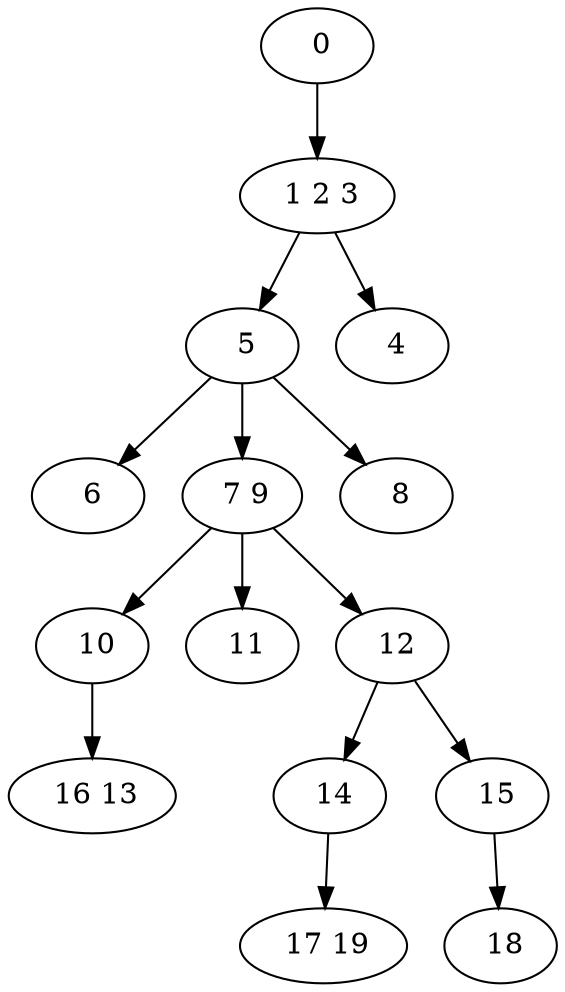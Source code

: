 digraph mytree {
" 5" -> " 6";
" 5" -> " 7 9";
" 5" -> " 8";
" 6";
" 7 9" -> " 10";
" 7 9" -> " 11";
" 7 9" -> " 12";
" 8";
" 10" -> " 16 13";
" 11";
" 12" -> " 14";
" 12" -> " 15";
" 16 13";
" 14" -> " 17 19";
" 15" -> " 18";
" 17 19";
" 18";
" 1 2 3" -> " 5";
" 1 2 3" -> " 4";
" 4";
" 0" -> " 1 2 3";
}
